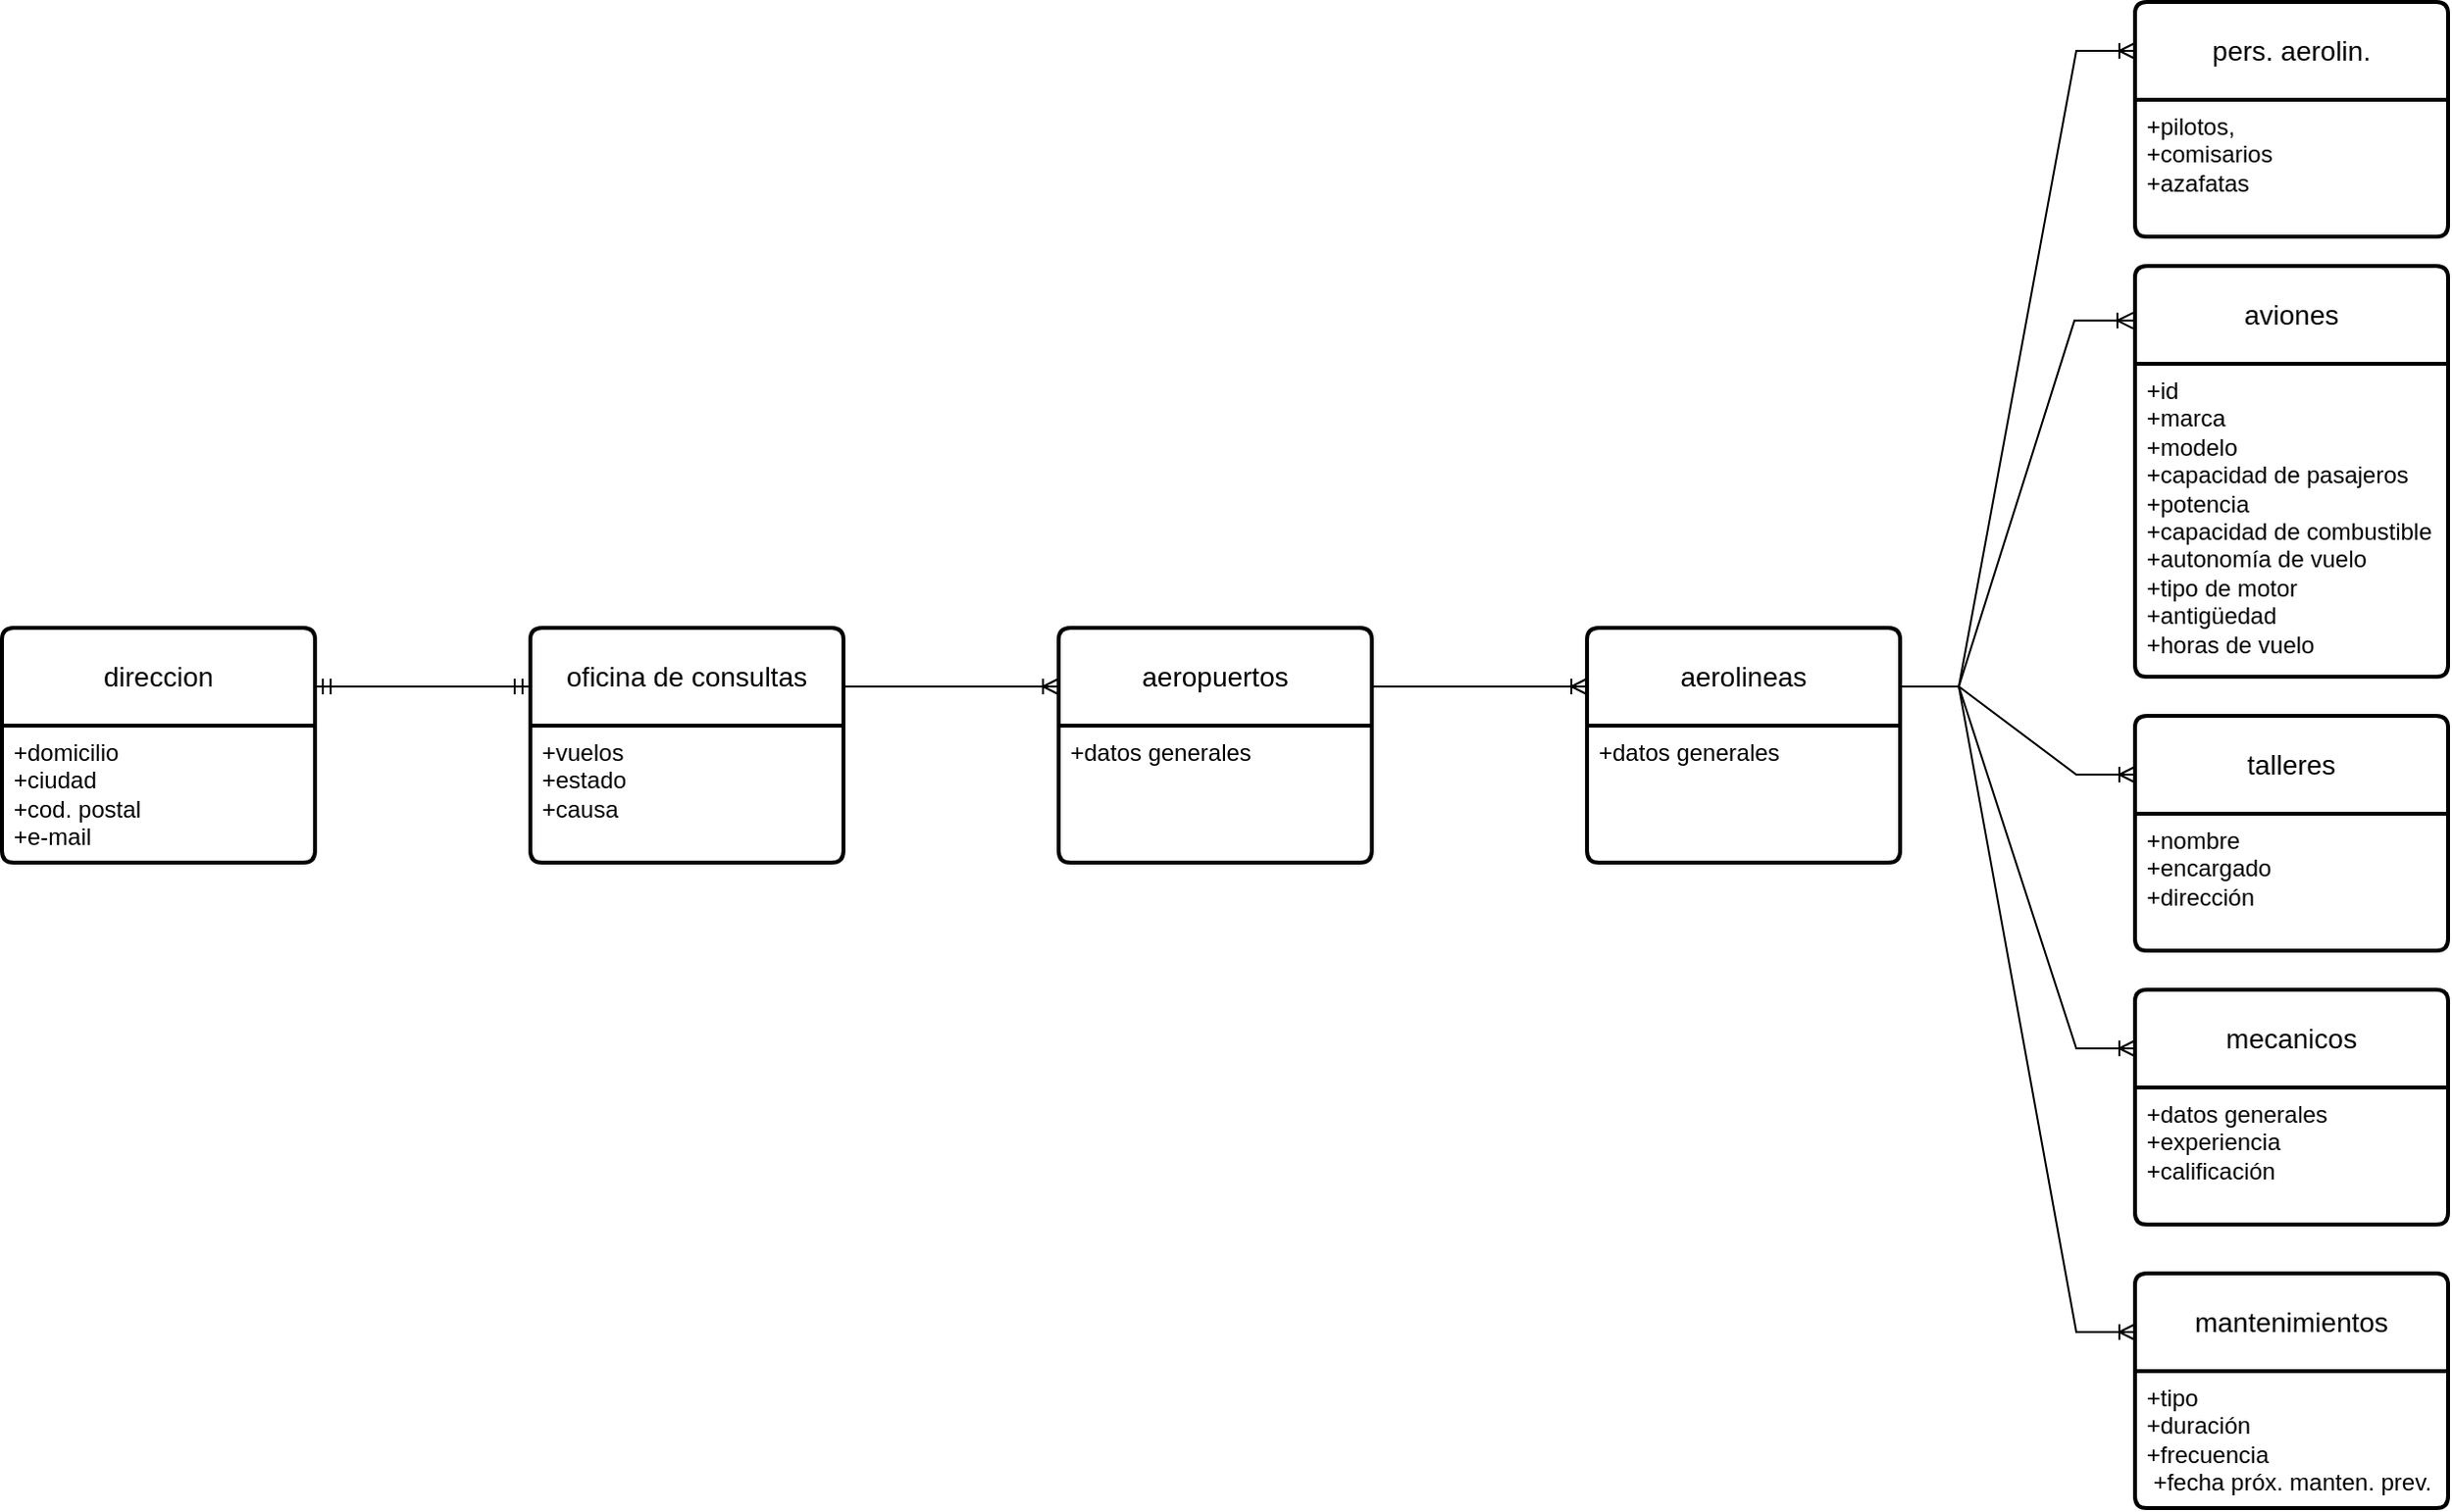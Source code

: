 <mxfile version="21.0.6" type="device" pages="2"><diagram name="Page-1" id="zPW8IpZx_k1t9qyVyvyG"><mxGraphModel dx="1843" dy="819" grid="1" gridSize="10" guides="1" tooltips="1" connect="1" arrows="1" fold="1" page="1" pageScale="1" pageWidth="850" pageHeight="1100" math="0" shadow="0"><root><mxCell id="0"/><mxCell id="1" parent="0"/><mxCell id="P7T47bk473--aF2TfEbt-1" value="direccion" style="swimlane;childLayout=stackLayout;horizontal=1;startSize=50;horizontalStack=0;rounded=1;fontSize=14;fontStyle=0;strokeWidth=2;resizeParent=0;resizeLast=1;shadow=0;dashed=0;align=center;arcSize=4;whiteSpace=wrap;html=1;" parent="1" vertex="1"><mxGeometry x="60" y="390" width="160" height="120" as="geometry"/></mxCell><mxCell id="P7T47bk473--aF2TfEbt-2" value="+domicilio&lt;br&gt;+ciudad&lt;br&gt;+cod. postal&lt;br&gt;+e-mail" style="align=left;strokeColor=none;fillColor=none;spacingLeft=4;fontSize=12;verticalAlign=top;resizable=0;rotatable=0;part=1;html=1;" parent="P7T47bk473--aF2TfEbt-1" vertex="1"><mxGeometry y="50" width="160" height="70" as="geometry"/></mxCell><mxCell id="P7T47bk473--aF2TfEbt-3" value="aviones" style="swimlane;childLayout=stackLayout;horizontal=1;startSize=50;horizontalStack=0;rounded=1;fontSize=14;fontStyle=0;strokeWidth=2;resizeParent=0;resizeLast=1;shadow=0;dashed=0;align=center;arcSize=4;whiteSpace=wrap;html=1;" parent="1" vertex="1"><mxGeometry x="1150" y="205" width="160" height="210" as="geometry"/></mxCell><mxCell id="P7T47bk473--aF2TfEbt-4" value="+id&lt;br&gt;+marca&lt;br&gt;+modelo&lt;br&gt;+capacidad de pasajeros&lt;br&gt;+potencia&lt;br&gt;+capacidad de combustible&lt;br&gt;+autonomía de vuelo&lt;br&gt;+tipo de motor&lt;br&gt;+antigüedad&lt;br&gt;+horas de vuelo" style="align=left;strokeColor=none;fillColor=none;spacingLeft=4;fontSize=12;verticalAlign=top;resizable=0;rotatable=0;part=1;html=1;" parent="P7T47bk473--aF2TfEbt-3" vertex="1"><mxGeometry y="50" width="160" height="160" as="geometry"/></mxCell><mxCell id="P7T47bk473--aF2TfEbt-5" value="talleres" style="swimlane;childLayout=stackLayout;horizontal=1;startSize=50;horizontalStack=0;rounded=1;fontSize=14;fontStyle=0;strokeWidth=2;resizeParent=0;resizeLast=1;shadow=0;dashed=0;align=center;arcSize=4;whiteSpace=wrap;html=1;" parent="1" vertex="1"><mxGeometry x="1150" y="435" width="160" height="120" as="geometry"/></mxCell><mxCell id="P7T47bk473--aF2TfEbt-6" value="+nombre&lt;br&gt;+encargado&lt;br&gt;+dirección" style="align=left;strokeColor=none;fillColor=none;spacingLeft=4;fontSize=12;verticalAlign=top;resizable=0;rotatable=0;part=1;html=1;" parent="P7T47bk473--aF2TfEbt-5" vertex="1"><mxGeometry y="50" width="160" height="70" as="geometry"/></mxCell><mxCell id="P7T47bk473--aF2TfEbt-7" value="mecanicos" style="swimlane;childLayout=stackLayout;horizontal=1;startSize=50;horizontalStack=0;rounded=1;fontSize=14;fontStyle=0;strokeWidth=2;resizeParent=0;resizeLast=1;shadow=0;dashed=0;align=center;arcSize=4;whiteSpace=wrap;html=1;" parent="1" vertex="1"><mxGeometry x="1150" y="575" width="160" height="120" as="geometry"/></mxCell><mxCell id="P7T47bk473--aF2TfEbt-8" value="+datos generales&lt;br&gt;+experiencia &lt;br&gt;+calificación" style="align=left;strokeColor=none;fillColor=none;spacingLeft=4;fontSize=12;verticalAlign=top;resizable=0;rotatable=0;part=1;html=1;" parent="P7T47bk473--aF2TfEbt-7" vertex="1"><mxGeometry y="50" width="160" height="70" as="geometry"/></mxCell><mxCell id="P7T47bk473--aF2TfEbt-10" value="mantenimientos" style="swimlane;childLayout=stackLayout;horizontal=1;startSize=50;horizontalStack=0;rounded=1;fontSize=14;fontStyle=0;strokeWidth=2;resizeParent=0;resizeLast=1;shadow=0;dashed=0;align=center;arcSize=4;whiteSpace=wrap;html=1;" parent="1" vertex="1"><mxGeometry x="1150" y="720" width="160" height="120" as="geometry"/></mxCell><mxCell id="P7T47bk473--aF2TfEbt-11" value="+tipo&lt;br&gt;+duración&lt;br&gt;+frecuencia&lt;br&gt;&amp;nbsp;+fecha próx. manten. prev." style="align=left;strokeColor=none;fillColor=none;spacingLeft=4;fontSize=12;verticalAlign=top;resizable=0;rotatable=0;part=1;html=1;" parent="P7T47bk473--aF2TfEbt-10" vertex="1"><mxGeometry y="50" width="160" height="70" as="geometry"/></mxCell><mxCell id="P7T47bk473--aF2TfEbt-12" value="aeropuertos" style="swimlane;childLayout=stackLayout;horizontal=1;startSize=50;horizontalStack=0;rounded=1;fontSize=14;fontStyle=0;strokeWidth=2;resizeParent=0;resizeLast=1;shadow=0;dashed=0;align=center;arcSize=4;whiteSpace=wrap;html=1;" parent="1" vertex="1"><mxGeometry x="600" y="390" width="160" height="120" as="geometry"/></mxCell><mxCell id="P7T47bk473--aF2TfEbt-13" value="+datos generales" style="align=left;strokeColor=none;fillColor=none;spacingLeft=4;fontSize=12;verticalAlign=top;resizable=0;rotatable=0;part=1;html=1;" parent="P7T47bk473--aF2TfEbt-12" vertex="1"><mxGeometry y="50" width="160" height="70" as="geometry"/></mxCell><mxCell id="P7T47bk473--aF2TfEbt-14" value="pers. aerolin." style="swimlane;childLayout=stackLayout;horizontal=1;startSize=50;horizontalStack=0;rounded=1;fontSize=14;fontStyle=0;strokeWidth=2;resizeParent=0;resizeLast=1;shadow=0;dashed=0;align=center;arcSize=4;whiteSpace=wrap;html=1;" parent="1" vertex="1"><mxGeometry x="1150" y="70" width="160" height="120" as="geometry"/></mxCell><mxCell id="P7T47bk473--aF2TfEbt-15" value="+pilotos, &lt;br&gt;+comisarios&lt;br&gt;+azafatas" style="align=left;strokeColor=none;fillColor=none;spacingLeft=4;fontSize=12;verticalAlign=top;resizable=0;rotatable=0;part=1;html=1;" parent="P7T47bk473--aF2TfEbt-14" vertex="1"><mxGeometry y="50" width="160" height="70" as="geometry"/></mxCell><mxCell id="P7T47bk473--aF2TfEbt-16" value="oficina de consultas" style="swimlane;childLayout=stackLayout;horizontal=1;startSize=50;horizontalStack=0;rounded=1;fontSize=14;fontStyle=0;strokeWidth=2;resizeParent=0;resizeLast=1;shadow=0;dashed=0;align=center;arcSize=4;whiteSpace=wrap;html=1;" parent="1" vertex="1"><mxGeometry x="330" y="390" width="160" height="120" as="geometry"/></mxCell><mxCell id="P7T47bk473--aF2TfEbt-17" value="+vuelos&lt;br&gt;+estado&lt;br&gt;+causa" style="align=left;strokeColor=none;fillColor=none;spacingLeft=4;fontSize=12;verticalAlign=top;resizable=0;rotatable=0;part=1;html=1;" parent="P7T47bk473--aF2TfEbt-16" vertex="1"><mxGeometry y="50" width="160" height="70" as="geometry"/></mxCell><mxCell id="P7T47bk473--aF2TfEbt-18" value="aerolineas" style="swimlane;childLayout=stackLayout;horizontal=1;startSize=50;horizontalStack=0;rounded=1;fontSize=14;fontStyle=0;strokeWidth=2;resizeParent=0;resizeLast=1;shadow=0;dashed=0;align=center;arcSize=4;whiteSpace=wrap;html=1;" parent="1" vertex="1"><mxGeometry x="870" y="390" width="160" height="120" as="geometry"/></mxCell><mxCell id="P7T47bk473--aF2TfEbt-19" value="+datos generales" style="align=left;strokeColor=none;fillColor=none;spacingLeft=4;fontSize=12;verticalAlign=top;resizable=0;rotatable=0;part=1;html=1;" parent="P7T47bk473--aF2TfEbt-18" vertex="1"><mxGeometry y="50" width="160" height="70" as="geometry"/></mxCell><mxCell id="P7T47bk473--aF2TfEbt-20" value="" style="endArrow=none;html=1;rounded=0;exitX=1;exitY=0.25;exitDx=0;exitDy=0;entryX=0;entryY=0.25;entryDx=0;entryDy=0;" parent="1" source="P7T47bk473--aF2TfEbt-1" target="P7T47bk473--aF2TfEbt-16" edge="1"><mxGeometry relative="1" as="geometry"><mxPoint x="410" y="480" as="sourcePoint"/><mxPoint x="570" y="480" as="targetPoint"/></mxGeometry></mxCell><mxCell id="PshtxN500yoDzSho-X7W-3" value="" style="edgeStyle=entityRelationEdgeStyle;fontSize=12;html=1;endArrow=ERmandOne;startArrow=ERmandOne;rounded=0;exitX=1;exitY=0.25;exitDx=0;exitDy=0;entryX=0;entryY=0.25;entryDx=0;entryDy=0;" parent="1" source="P7T47bk473--aF2TfEbt-1" target="P7T47bk473--aF2TfEbt-16" edge="1"><mxGeometry width="100" height="100" relative="1" as="geometry"><mxPoint x="500" y="600" as="sourcePoint"/><mxPoint x="600" y="500" as="targetPoint"/></mxGeometry></mxCell><mxCell id="PshtxN500yoDzSho-X7W-5" value="" style="edgeStyle=entityRelationEdgeStyle;fontSize=12;html=1;endArrow=ERoneToMany;rounded=0;entryX=0;entryY=0.25;entryDx=0;entryDy=0;exitX=1;exitY=0.25;exitDx=0;exitDy=0;" parent="1" source="P7T47bk473--aF2TfEbt-16" target="P7T47bk473--aF2TfEbt-12" edge="1"><mxGeometry width="100" height="100" relative="1" as="geometry"><mxPoint x="420" y="511" as="sourcePoint"/><mxPoint x="710" y="490" as="targetPoint"/></mxGeometry></mxCell><mxCell id="PshtxN500yoDzSho-X7W-6" value="" style="edgeStyle=entityRelationEdgeStyle;fontSize=12;html=1;endArrow=ERoneToMany;rounded=0;exitX=1;exitY=0.25;exitDx=0;exitDy=0;entryX=0;entryY=0.25;entryDx=0;entryDy=0;" parent="1" source="P7T47bk473--aF2TfEbt-12" target="P7T47bk473--aF2TfEbt-18" edge="1"><mxGeometry width="100" height="100" relative="1" as="geometry"><mxPoint x="910" y="600" as="sourcePoint"/><mxPoint x="1010" y="500" as="targetPoint"/></mxGeometry></mxCell><mxCell id="PshtxN500yoDzSho-X7W-7" value="" style="edgeStyle=entityRelationEdgeStyle;fontSize=12;html=1;endArrow=ERoneToMany;rounded=0;exitX=1;exitY=0.25;exitDx=0;exitDy=0;" parent="1" source="P7T47bk473--aF2TfEbt-18" edge="1"><mxGeometry width="100" height="100" relative="1" as="geometry"><mxPoint x="1260" y="410" as="sourcePoint"/><mxPoint x="1150" y="95" as="targetPoint"/></mxGeometry></mxCell><mxCell id="PshtxN500yoDzSho-X7W-8" value="" style="edgeStyle=entityRelationEdgeStyle;fontSize=12;html=1;endArrow=ERoneToMany;rounded=0;exitX=1;exitY=0.25;exitDx=0;exitDy=0;entryX=-0.006;entryY=0.133;entryDx=0;entryDy=0;entryPerimeter=0;" parent="1" source="P7T47bk473--aF2TfEbt-18" target="P7T47bk473--aF2TfEbt-3" edge="1"><mxGeometry width="100" height="100" relative="1" as="geometry"><mxPoint x="1260" y="410" as="sourcePoint"/><mxPoint x="1150" y="252" as="targetPoint"/></mxGeometry></mxCell><mxCell id="PshtxN500yoDzSho-X7W-9" value="" style="edgeStyle=entityRelationEdgeStyle;fontSize=12;html=1;endArrow=ERoneToMany;rounded=0;exitX=1;exitY=0.25;exitDx=0;exitDy=0;" parent="1" source="P7T47bk473--aF2TfEbt-18" edge="1"><mxGeometry width="100" height="100" relative="1" as="geometry"><mxPoint x="1260" y="410" as="sourcePoint"/><mxPoint x="1150" y="465" as="targetPoint"/></mxGeometry></mxCell><mxCell id="PshtxN500yoDzSho-X7W-10" value="" style="edgeStyle=entityRelationEdgeStyle;fontSize=12;html=1;endArrow=ERoneToMany;rounded=0;exitX=1;exitY=0.25;exitDx=0;exitDy=0;entryX=0;entryY=0.25;entryDx=0;entryDy=0;" parent="1" source="P7T47bk473--aF2TfEbt-18" target="P7T47bk473--aF2TfEbt-7" edge="1"><mxGeometry width="100" height="100" relative="1" as="geometry"><mxPoint x="1240" y="510" as="sourcePoint"/><mxPoint x="1340" y="410" as="targetPoint"/></mxGeometry></mxCell><mxCell id="PshtxN500yoDzSho-X7W-11" value="" style="edgeStyle=entityRelationEdgeStyle;fontSize=12;html=1;endArrow=ERoneToMany;rounded=0;exitX=1;exitY=0.25;exitDx=0;exitDy=0;entryX=0;entryY=0.25;entryDx=0;entryDy=0;" parent="1" source="P7T47bk473--aF2TfEbt-18" target="P7T47bk473--aF2TfEbt-10" edge="1"><mxGeometry width="100" height="100" relative="1" as="geometry"><mxPoint x="1240" y="750" as="sourcePoint"/><mxPoint x="1149.2" y="767.44" as="targetPoint"/></mxGeometry></mxCell></root></mxGraphModel></diagram><diagram id="b5bRxHSdXY7lhdVkgCJn" name="Page-2"><mxGraphModel dx="1290" dy="573" grid="1" gridSize="10" guides="1" tooltips="1" connect="1" arrows="1" fold="1" page="1" pageScale="1" pageWidth="850" pageHeight="1100" math="0" shadow="0"><root><mxCell id="0"/><mxCell id="1" parent="0"/></root></mxGraphModel></diagram></mxfile>